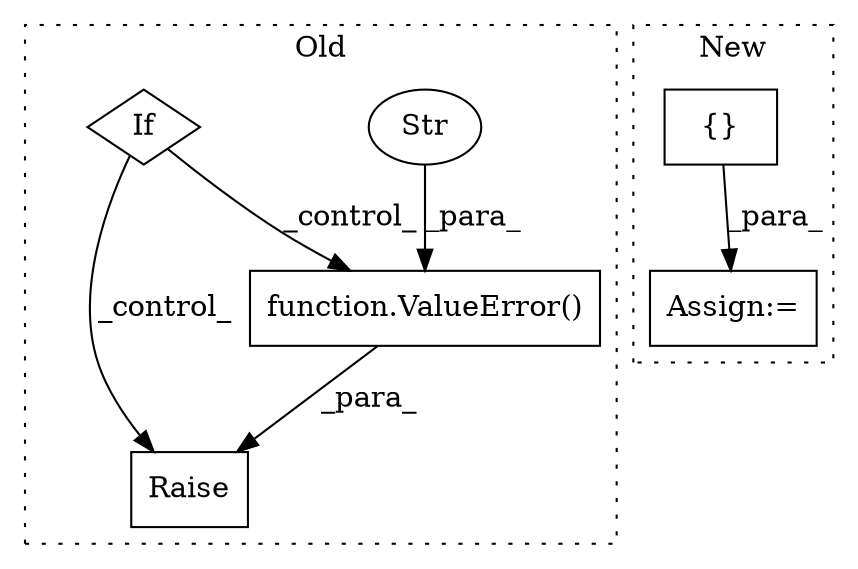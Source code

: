 digraph G {
subgraph cluster0 {
1 [label="function.ValueError()" a="75" s="4655,4733" l="11,1" shape="box"];
3 [label="Str" a="66" s="4666" l="67" shape="ellipse"];
4 [label="Raise" a="91" s="4649" l="6" shape="box"];
5 [label="If" a="96" s="4326,4361" l="3,14" shape="diamond"];
label = "Old";
style="dotted";
}
subgraph cluster1 {
2 [label="{}" a="95" s="5147,5180" l="1,1" shape="box"];
6 [label="Assign:=" a="68" s="5144" l="3" shape="box"];
label = "New";
style="dotted";
}
1 -> 4 [label="_para_"];
2 -> 6 [label="_para_"];
3 -> 1 [label="_para_"];
5 -> 4 [label="_control_"];
5 -> 1 [label="_control_"];
}